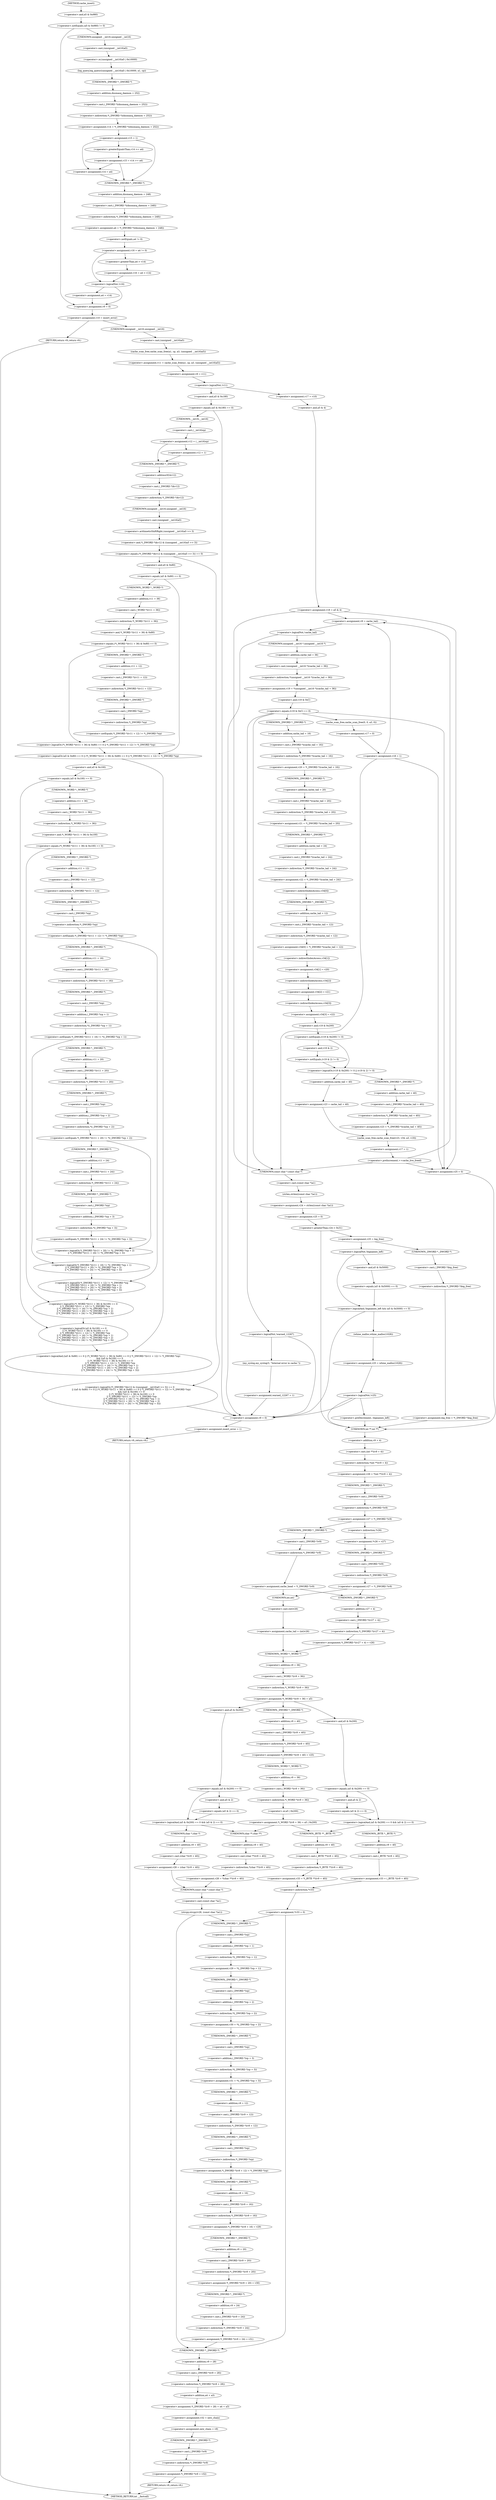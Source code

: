 digraph cache_insert {  
"1000159" [label = "(<operator>.notEquals,(a5 & 0x980) != 0)" ]
"1000160" [label = "(<operator>.and,a5 & 0x980)" ]
"1000165" [label = "(log_query,log_query((unsigned __int16)a5 | 0x10000, a1, cp))" ]
"1000166" [label = "(<operator>.or,(unsigned __int16)a5 | 0x10000)" ]
"1000167" [label = "(<operator>.cast,(unsigned __int16)a5)" ]
"1000168" [label = "(UNKNOWN,unsigned __int16,unsigned __int16)" ]
"1000173" [label = "(<operator>.assignment,v14 = *(_DWORD *)(dnsmasq_daemon + 252))" ]
"1000175" [label = "(<operator>.indirection,*(_DWORD *)(dnsmasq_daemon + 252))" ]
"1000176" [label = "(<operator>.cast,(_DWORD *)(dnsmasq_daemon + 252))" ]
"1000177" [label = "(UNKNOWN,_DWORD *,_DWORD *)" ]
"1000178" [label = "(<operator>.addition,dnsmasq_daemon + 252)" ]
"1000181" [label = "(<operator>.assignment,v15 = 1)" ]
"1000186" [label = "(<operator>.assignment,v15 = v14 >= a4)" ]
"1000188" [label = "(<operator>.greaterEqualsThan,v14 >= a4)" ]
"1000193" [label = "(<operator>.assignment,v14 = a4)" ]
"1000196" [label = "(<operator>.assignment,a4 = *(_DWORD *)(dnsmasq_daemon + 248))" ]
"1000198" [label = "(<operator>.indirection,*(_DWORD *)(dnsmasq_daemon + 248))" ]
"1000199" [label = "(<operator>.cast,(_DWORD *)(dnsmasq_daemon + 248))" ]
"1000200" [label = "(UNKNOWN,_DWORD *,_DWORD *)" ]
"1000201" [label = "(<operator>.addition,dnsmasq_daemon + 248)" ]
"1000204" [label = "(<operator>.assignment,v16 = a4 != 0)" ]
"1000206" [label = "(<operator>.notEquals,a4 != 0)" ]
"1000211" [label = "(<operator>.assignment,v16 = a4 > v14)" ]
"1000213" [label = "(<operator>.greaterThan,a4 > v14)" ]
"1000217" [label = "(<operator>.logicalNot,!v16)" ]
"1000219" [label = "(<operator>.assignment,a4 = v14)" ]
"1000222" [label = "(<operator>.assignment,v9 = 0)" ]
"1000225" [label = "(<operator>.assignment,v10 = insert_error)" ]
"1000230" [label = "(RETURN,return v9;,return v9;)" ]
"1000232" [label = "(<operator>.assignment,v11 = cache_scan_free(a1, cp, a3, (unsigned __int16)a5))" ]
"1000234" [label = "(cache_scan_free,cache_scan_free(a1, cp, a3, (unsigned __int16)a5))" ]
"1000238" [label = "(<operator>.cast,(unsigned __int16)a5)" ]
"1000239" [label = "(UNKNOWN,unsigned __int16,unsigned __int16)" ]
"1000241" [label = "(<operator>.assignment,v9 = v11)" ]
"1000245" [label = "(<operator>.logicalNot,!v11)" ]
"1000248" [label = "(<operator>.assignment,v17 = v10)" ]
"1000251" [label = "(<operator>.assignment,v18 = a5 & 4)" ]
"1000253" [label = "(<operator>.and,a5 & 4)" ]
"1000259" [label = "(<operator>.assignment,v9 = cache_tail)" ]
"1000263" [label = "(<operator>.logicalNot,!cache_tail)" ]
"1000266" [label = "(<operator>.assignment,v19 = *(unsigned __int16 *)(cache_tail + 36))" ]
"1000268" [label = "(<operator>.indirection,*(unsigned __int16 *)(cache_tail + 36))" ]
"1000269" [label = "(<operator>.cast,(unsigned __int16 *)(cache_tail + 36))" ]
"1000270" [label = "(UNKNOWN,unsigned __int16 *,unsigned __int16 *)" ]
"1000271" [label = "(<operator>.addition,cache_tail + 36)" ]
"1000275" [label = "(<operator>.equals,(v19 & 0xC) == 0)" ]
"1000276" [label = "(<operator>.and,v19 & 0xC)" ]
"1000285" [label = "(<operator>.logicalNot,!warned_12267)" ]
"1000288" [label = "(my_syslog,my_syslog(3, \"Internal error in cache.\"))" ]
"1000291" [label = "(<operator>.assignment,warned_12267 = 1)" ]
"1000298" [label = "(<operator>.assignment,v20 = *(_DWORD *)(cache_tail + 16))" ]
"1000300" [label = "(<operator>.indirection,*(_DWORD *)(cache_tail + 16))" ]
"1000301" [label = "(<operator>.cast,(_DWORD *)(cache_tail + 16))" ]
"1000302" [label = "(UNKNOWN,_DWORD *,_DWORD *)" ]
"1000303" [label = "(<operator>.addition,cache_tail + 16)" ]
"1000306" [label = "(<operator>.assignment,v21 = *(_DWORD *)(cache_tail + 20))" ]
"1000308" [label = "(<operator>.indirection,*(_DWORD *)(cache_tail + 20))" ]
"1000309" [label = "(<operator>.cast,(_DWORD *)(cache_tail + 20))" ]
"1000310" [label = "(UNKNOWN,_DWORD *,_DWORD *)" ]
"1000311" [label = "(<operator>.addition,cache_tail + 20)" ]
"1000314" [label = "(<operator>.assignment,v22 = *(_DWORD *)(cache_tail + 24))" ]
"1000316" [label = "(<operator>.indirection,*(_DWORD *)(cache_tail + 24))" ]
"1000317" [label = "(<operator>.cast,(_DWORD *)(cache_tail + 24))" ]
"1000318" [label = "(UNKNOWN,_DWORD *,_DWORD *)" ]
"1000319" [label = "(<operator>.addition,cache_tail + 24)" ]
"1000322" [label = "(<operator>.assignment,v34[0] = *(_DWORD *)(cache_tail + 12))" ]
"1000323" [label = "(<operator>.indirectIndexAccess,v34[0])" ]
"1000326" [label = "(<operator>.indirection,*(_DWORD *)(cache_tail + 12))" ]
"1000327" [label = "(<operator>.cast,(_DWORD *)(cache_tail + 12))" ]
"1000328" [label = "(UNKNOWN,_DWORD *,_DWORD *)" ]
"1000329" [label = "(<operator>.addition,cache_tail + 12)" ]
"1000332" [label = "(<operator>.assignment,v34[1] = v20)" ]
"1000333" [label = "(<operator>.indirectIndexAccess,v34[1])" ]
"1000337" [label = "(<operator>.assignment,v34[2] = v21)" ]
"1000338" [label = "(<operator>.indirectIndexAccess,v34[2])" ]
"1000342" [label = "(<operator>.assignment,v34[3] = v22)" ]
"1000343" [label = "(<operator>.indirectIndexAccess,v34[3])" ]
"1000348" [label = "(<operator>.logicalOr,(v19 & 0x200) != 0 || (v19 & 2) != 0)" ]
"1000349" [label = "(<operator>.notEquals,(v19 & 0x200) != 0)" ]
"1000350" [label = "(<operator>.and,v19 & 0x200)" ]
"1000354" [label = "(<operator>.notEquals,(v19 & 2) != 0)" ]
"1000355" [label = "(<operator>.and,v19 & 2)" ]
"1000359" [label = "(<operator>.assignment,v23 = *(_DWORD *)(cache_tail + 40))" ]
"1000361" [label = "(<operator>.indirection,*(_DWORD *)(cache_tail + 40))" ]
"1000362" [label = "(<operator>.cast,(_DWORD *)(cache_tail + 40))" ]
"1000363" [label = "(UNKNOWN,_DWORD *,_DWORD *)" ]
"1000364" [label = "(<operator>.addition,cache_tail + 40)" ]
"1000368" [label = "(<operator>.assignment,v23 = cache_tail + 40)" ]
"1000370" [label = "(<operator>.addition,cache_tail + 40)" ]
"1000373" [label = "(cache_scan_free,cache_scan_free(v23, v34, a3, v19))" ]
"1000378" [label = "(<operator>.assignment,v17 = 1)" ]
"1000381" [label = "(<operator>.preIncrement,++cache_live_freed)" ]
"1000385" [label = "(cache_scan_free,cache_scan_free(0, 0, a3, 0))" ]
"1000390" [label = "(<operator>.assignment,v17 = 0)" ]
"1000393" [label = "(<operator>.assignment,v18 = 1)" ]
"1000399" [label = "(<operator>.assignment,v24 = strlen((const char *)a1))" ]
"1000401" [label = "(strlen,strlen((const char *)a1))" ]
"1000402" [label = "(<operator>.cast,(const char *)a1)" ]
"1000403" [label = "(UNKNOWN,const char *,const char *)" ]
"1000405" [label = "(<operator>.assignment,v25 = 0)" ]
"1000409" [label = "(<operator>.greaterThan,v24 > 0x31)" ]
"1000413" [label = "(<operator>.assignment,v25 = big_free)" ]
"1000419" [label = "(<operator>.assignment,big_free = *(_DWORD *)big_free)" ]
"1000421" [label = "(<operator>.indirection,*(_DWORD *)big_free)" ]
"1000422" [label = "(<operator>.cast,(_DWORD *)big_free)" ]
"1000423" [label = "(UNKNOWN,_DWORD *,_DWORD *)" ]
"1000428" [label = "(<operator>.logicalAnd,!bignames_left && (a5 & 0x5000) == 0)" ]
"1000429" [label = "(<operator>.logicalNot,!bignames_left)" ]
"1000431" [label = "(<operator>.equals,(a5 & 0x5000) == 0)" ]
"1000432" [label = "(<operator>.and,a5 & 0x5000)" ]
"1000437" [label = "(<operator>.assignment,v25 = whine_malloc(1028))" ]
"1000439" [label = "(whine_malloc,whine_malloc(1028))" ]
"1000442" [label = "(<operator>.logicalNot,!v25)" ]
"1000447" [label = "(<operator>.preDecrement,--bignames_left)" ]
"1000451" [label = "(<operator>.assignment,v25 = 0)" ]
"1000454" [label = "(<operator>.assignment,v26 = *(int **)(v9 + 4))" ]
"1000456" [label = "(<operator>.indirection,*(int **)(v9 + 4))" ]
"1000457" [label = "(<operator>.cast,(int **)(v9 + 4))" ]
"1000458" [label = "(UNKNOWN,int **,int **)" ]
"1000459" [label = "(<operator>.addition,v9 + 4)" ]
"1000462" [label = "(<operator>.assignment,v27 = *(_DWORD *)v9)" ]
"1000464" [label = "(<operator>.indirection,*(_DWORD *)v9)" ]
"1000465" [label = "(<operator>.cast,(_DWORD *)v9)" ]
"1000466" [label = "(UNKNOWN,_DWORD *,_DWORD *)" ]
"1000471" [label = "(<operator>.assignment,*v26 = v27)" ]
"1000472" [label = "(<operator>.indirection,*v26)" ]
"1000475" [label = "(<operator>.assignment,v27 = *(_DWORD *)v9)" ]
"1000477" [label = "(<operator>.indirection,*(_DWORD *)v9)" ]
"1000478" [label = "(<operator>.cast,(_DWORD *)v9)" ]
"1000479" [label = "(UNKNOWN,_DWORD *,_DWORD *)" ]
"1000483" [label = "(<operator>.assignment,cache_head = *(_DWORD *)v9)" ]
"1000485" [label = "(<operator>.indirection,*(_DWORD *)v9)" ]
"1000486" [label = "(<operator>.cast,(_DWORD *)v9)" ]
"1000487" [label = "(UNKNOWN,_DWORD *,_DWORD *)" ]
"1000491" [label = "(<operator>.assignment,*(_DWORD *)(v27 + 4) = v26)" ]
"1000492" [label = "(<operator>.indirection,*(_DWORD *)(v27 + 4))" ]
"1000493" [label = "(<operator>.cast,(_DWORD *)(v27 + 4))" ]
"1000494" [label = "(UNKNOWN,_DWORD *,_DWORD *)" ]
"1000495" [label = "(<operator>.addition,v27 + 4)" ]
"1000500" [label = "(<operator>.assignment,cache_tail = (int)v26)" ]
"1000502" [label = "(<operator>.cast,(int)v26)" ]
"1000503" [label = "(UNKNOWN,int,int)" ]
"1000505" [label = "(<operator>.assignment,*(_WORD *)(v9 + 36) = a5)" ]
"1000506" [label = "(<operator>.indirection,*(_WORD *)(v9 + 36))" ]
"1000507" [label = "(<operator>.cast,(_WORD *)(v9 + 36))" ]
"1000508" [label = "(UNKNOWN,_WORD *,_WORD *)" ]
"1000509" [label = "(<operator>.addition,v9 + 36)" ]
"1000516" [label = "(<operator>.assignment,*(_DWORD *)(v9 + 40) = v25)" ]
"1000517" [label = "(<operator>.indirection,*(_DWORD *)(v9 + 40))" ]
"1000518" [label = "(<operator>.cast,(_DWORD *)(v9 + 40))" ]
"1000519" [label = "(UNKNOWN,_DWORD *,_DWORD *)" ]
"1000520" [label = "(<operator>.addition,v9 + 40)" ]
"1000524" [label = "(<operator>.assignment,*(_WORD *)(v9 + 36) = a5 | 0x200)" ]
"1000525" [label = "(<operator>.indirection,*(_WORD *)(v9 + 36))" ]
"1000526" [label = "(<operator>.cast,(_WORD *)(v9 + 36))" ]
"1000527" [label = "(UNKNOWN,_WORD *,_WORD *)" ]
"1000528" [label = "(<operator>.addition,v9 + 36)" ]
"1000531" [label = "(<operator>.or,a5 | 0x200)" ]
"1000543" [label = "(<operator>.logicalAnd,(a5 & 0x200) == 0 && (a5 & 2) == 0)" ]
"1000544" [label = "(<operator>.equals,(a5 & 0x200) == 0)" ]
"1000545" [label = "(<operator>.and,a5 & 0x200)" ]
"1000549" [label = "(<operator>.equals,(a5 & 2) == 0)" ]
"1000550" [label = "(<operator>.and,a5 & 2)" ]
"1000555" [label = "(<operator>.assignment,v28 = (char *)(v9 + 40))" ]
"1000557" [label = "(<operator>.cast,(char *)(v9 + 40))" ]
"1000558" [label = "(UNKNOWN,char *,char *)" ]
"1000559" [label = "(<operator>.addition,v9 + 40)" ]
"1000564" [label = "(<operator>.assignment,v28 = *(char **)(v9 + 40))" ]
"1000566" [label = "(<operator>.indirection,*(char **)(v9 + 40))" ]
"1000567" [label = "(<operator>.cast,(char **)(v9 + 40))" ]
"1000568" [label = "(UNKNOWN,char **,char **)" ]
"1000569" [label = "(<operator>.addition,v9 + 40)" ]
"1000573" [label = "(strcpy,strcpy(v28, (const char *)a1))" ]
"1000575" [label = "(<operator>.cast,(const char *)a1)" ]
"1000576" [label = "(UNKNOWN,const char *,const char *)" ]
"1000582" [label = "(<operator>.assignment,v29 = *((_DWORD *)cp + 1))" ]
"1000584" [label = "(<operator>.indirection,*((_DWORD *)cp + 1))" ]
"1000585" [label = "(<operator>.addition,(_DWORD *)cp + 1)" ]
"1000586" [label = "(<operator>.cast,(_DWORD *)cp)" ]
"1000587" [label = "(UNKNOWN,_DWORD *,_DWORD *)" ]
"1000590" [label = "(<operator>.assignment,v30 = *((_DWORD *)cp + 2))" ]
"1000592" [label = "(<operator>.indirection,*((_DWORD *)cp + 2))" ]
"1000593" [label = "(<operator>.addition,(_DWORD *)cp + 2)" ]
"1000594" [label = "(<operator>.cast,(_DWORD *)cp)" ]
"1000595" [label = "(UNKNOWN,_DWORD *,_DWORD *)" ]
"1000598" [label = "(<operator>.assignment,v31 = *((_DWORD *)cp + 3))" ]
"1000600" [label = "(<operator>.indirection,*((_DWORD *)cp + 3))" ]
"1000601" [label = "(<operator>.addition,(_DWORD *)cp + 3)" ]
"1000602" [label = "(<operator>.cast,(_DWORD *)cp)" ]
"1000603" [label = "(UNKNOWN,_DWORD *,_DWORD *)" ]
"1000606" [label = "(<operator>.assignment,*(_DWORD *)(v9 + 12) = *(_DWORD *)cp)" ]
"1000607" [label = "(<operator>.indirection,*(_DWORD *)(v9 + 12))" ]
"1000608" [label = "(<operator>.cast,(_DWORD *)(v9 + 12))" ]
"1000609" [label = "(UNKNOWN,_DWORD *,_DWORD *)" ]
"1000610" [label = "(<operator>.addition,v9 + 12)" ]
"1000613" [label = "(<operator>.indirection,*(_DWORD *)cp)" ]
"1000614" [label = "(<operator>.cast,(_DWORD *)cp)" ]
"1000615" [label = "(UNKNOWN,_DWORD *,_DWORD *)" ]
"1000617" [label = "(<operator>.assignment,*(_DWORD *)(v9 + 16) = v29)" ]
"1000618" [label = "(<operator>.indirection,*(_DWORD *)(v9 + 16))" ]
"1000619" [label = "(<operator>.cast,(_DWORD *)(v9 + 16))" ]
"1000620" [label = "(UNKNOWN,_DWORD *,_DWORD *)" ]
"1000621" [label = "(<operator>.addition,v9 + 16)" ]
"1000625" [label = "(<operator>.assignment,*(_DWORD *)(v9 + 20) = v30)" ]
"1000626" [label = "(<operator>.indirection,*(_DWORD *)(v9 + 20))" ]
"1000627" [label = "(<operator>.cast,(_DWORD *)(v9 + 20))" ]
"1000628" [label = "(UNKNOWN,_DWORD *,_DWORD *)" ]
"1000629" [label = "(<operator>.addition,v9 + 20)" ]
"1000633" [label = "(<operator>.assignment,*(_DWORD *)(v9 + 24) = v31)" ]
"1000634" [label = "(<operator>.indirection,*(_DWORD *)(v9 + 24))" ]
"1000635" [label = "(<operator>.cast,(_DWORD *)(v9 + 24))" ]
"1000636" [label = "(UNKNOWN,_DWORD *,_DWORD *)" ]
"1000637" [label = "(<operator>.addition,v9 + 24)" ]
"1000641" [label = "(<operator>.assignment,*(_DWORD *)(v9 + 28) = a4 + a3)" ]
"1000642" [label = "(<operator>.indirection,*(_DWORD *)(v9 + 28))" ]
"1000643" [label = "(<operator>.cast,(_DWORD *)(v9 + 28))" ]
"1000644" [label = "(UNKNOWN,_DWORD *,_DWORD *)" ]
"1000645" [label = "(<operator>.addition,v9 + 28)" ]
"1000648" [label = "(<operator>.addition,a4 + a3)" ]
"1000651" [label = "(<operator>.assignment,v32 = new_chain)" ]
"1000654" [label = "(<operator>.assignment,new_chain = v9)" ]
"1000657" [label = "(<operator>.assignment,*(_DWORD *)v9 = v32)" ]
"1000658" [label = "(<operator>.indirection,*(_DWORD *)v9)" ]
"1000659" [label = "(<operator>.cast,(_DWORD *)v9)" ]
"1000660" [label = "(UNKNOWN,_DWORD *,_DWORD *)" ]
"1000663" [label = "(RETURN,return v9;,return v9;)" ]
"1000666" [label = "(<operator>.logicalAnd,(a5 & 0x200) == 0 && (a5 & 2) == 0)" ]
"1000667" [label = "(<operator>.equals,(a5 & 0x200) == 0)" ]
"1000668" [label = "(<operator>.and,a5 & 0x200)" ]
"1000672" [label = "(<operator>.equals,(a5 & 2) == 0)" ]
"1000673" [label = "(<operator>.and,a5 & 2)" ]
"1000678" [label = "(<operator>.assignment,v33 = (_BYTE *)(v9 + 40))" ]
"1000680" [label = "(<operator>.cast,(_BYTE *)(v9 + 40))" ]
"1000681" [label = "(UNKNOWN,_BYTE *,_BYTE *)" ]
"1000682" [label = "(<operator>.addition,v9 + 40)" ]
"1000686" [label = "(<operator>.assignment,*v33 = 0)" ]
"1000687" [label = "(<operator>.indirection,*v33)" ]
"1000691" [label = "(<operator>.assignment,v33 = *(_BYTE **)(v9 + 40))" ]
"1000693" [label = "(<operator>.indirection,*(_BYTE **)(v9 + 40))" ]
"1000694" [label = "(<operator>.cast,(_BYTE **)(v9 + 40))" ]
"1000695" [label = "(UNKNOWN,_BYTE **,_BYTE **)" ]
"1000696" [label = "(<operator>.addition,v9 + 40)" ]
"1000701" [label = "(<operator>.equals,(a5 & 0x180) == 0)" ]
"1000702" [label = "(<operator>.and,a5 & 0x180)" ]
"1000707" [label = "(<operator>.assignment,v12 = (__int16)cp)" ]
"1000709" [label = "(<operator>.cast,(__int16)cp)" ]
"1000710" [label = "(UNKNOWN,__int16,__int16)" ]
"1000714" [label = "(<operator>.assignment,v12 = 1)" ]
"1000718" [label = "(<operator>.logicalOr,(*(_DWORD *)&v12 & ((unsigned __int16)a5 >> 3)) == 0\n    || ((a5 & 0x80) == 0 || (*(_WORD *)(v11 + 36) & 0x80) == 0 || *(_DWORD *)(v11 + 12) != *(_DWORD *)cp)\n    && ((a5 & 0x100) == 0\n     || (*(_WORD *)(v11 + 36) & 0x100) == 0\n     || *(_DWORD *)(v11 + 12) != *(_DWORD *)cp\n     || *(_DWORD *)(v11 + 16) != *((_DWORD *)cp + 1)\n     || *(_DWORD *)(v11 + 20) != *((_DWORD *)cp + 2)\n     || *(_DWORD *)(v11 + 24) != *((_DWORD *)cp + 3)))" ]
"1000719" [label = "(<operator>.equals,(*(_DWORD *)&v12 & ((unsigned __int16)a5 >> 3)) == 0)" ]
"1000720" [label = "(<operator>.and,*(_DWORD *)&v12 & ((unsigned __int16)a5 >> 3))" ]
"1000721" [label = "(<operator>.indirection,*(_DWORD *)&v12)" ]
"1000722" [label = "(<operator>.cast,(_DWORD *)&v12)" ]
"1000723" [label = "(UNKNOWN,_DWORD *,_DWORD *)" ]
"1000724" [label = "(<operator>.addressOf,&v12)" ]
"1000726" [label = "(<operator>.arithmeticShiftRight,(unsigned __int16)a5 >> 3)" ]
"1000727" [label = "(<operator>.cast,(unsigned __int16)a5)" ]
"1000728" [label = "(UNKNOWN,unsigned __int16,unsigned __int16)" ]
"1000732" [label = "(<operator>.logicalAnd,((a5 & 0x80) == 0 || (*(_WORD *)(v11 + 36) & 0x80) == 0 || *(_DWORD *)(v11 + 12) != *(_DWORD *)cp)\n    && ((a5 & 0x100) == 0\n     || (*(_WORD *)(v11 + 36) & 0x100) == 0\n     || *(_DWORD *)(v11 + 12) != *(_DWORD *)cp\n     || *(_DWORD *)(v11 + 16) != *((_DWORD *)cp + 1)\n     || *(_DWORD *)(v11 + 20) != *((_DWORD *)cp + 2)\n     || *(_DWORD *)(v11 + 24) != *((_DWORD *)cp + 3)))" ]
"1000733" [label = "(<operator>.logicalOr,(a5 & 0x80) == 0 || (*(_WORD *)(v11 + 36) & 0x80) == 0 || *(_DWORD *)(v11 + 12) != *(_DWORD *)cp)" ]
"1000734" [label = "(<operator>.equals,(a5 & 0x80) == 0)" ]
"1000735" [label = "(<operator>.and,a5 & 0x80)" ]
"1000739" [label = "(<operator>.logicalOr,(*(_WORD *)(v11 + 36) & 0x80) == 0 || *(_DWORD *)(v11 + 12) != *(_DWORD *)cp)" ]
"1000740" [label = "(<operator>.equals,(*(_WORD *)(v11 + 36) & 0x80) == 0)" ]
"1000741" [label = "(<operator>.and,*(_WORD *)(v11 + 36) & 0x80)" ]
"1000742" [label = "(<operator>.indirection,*(_WORD *)(v11 + 36))" ]
"1000743" [label = "(<operator>.cast,(_WORD *)(v11 + 36))" ]
"1000744" [label = "(UNKNOWN,_WORD *,_WORD *)" ]
"1000745" [label = "(<operator>.addition,v11 + 36)" ]
"1000750" [label = "(<operator>.notEquals,*(_DWORD *)(v11 + 12) != *(_DWORD *)cp)" ]
"1000751" [label = "(<operator>.indirection,*(_DWORD *)(v11 + 12))" ]
"1000752" [label = "(<operator>.cast,(_DWORD *)(v11 + 12))" ]
"1000753" [label = "(UNKNOWN,_DWORD *,_DWORD *)" ]
"1000754" [label = "(<operator>.addition,v11 + 12)" ]
"1000757" [label = "(<operator>.indirection,*(_DWORD *)cp)" ]
"1000758" [label = "(<operator>.cast,(_DWORD *)cp)" ]
"1000759" [label = "(UNKNOWN,_DWORD *,_DWORD *)" ]
"1000761" [label = "(<operator>.logicalOr,(a5 & 0x100) == 0\n     || (*(_WORD *)(v11 + 36) & 0x100) == 0\n     || *(_DWORD *)(v11 + 12) != *(_DWORD *)cp\n     || *(_DWORD *)(v11 + 16) != *((_DWORD *)cp + 1)\n     || *(_DWORD *)(v11 + 20) != *((_DWORD *)cp + 2)\n     || *(_DWORD *)(v11 + 24) != *((_DWORD *)cp + 3))" ]
"1000762" [label = "(<operator>.equals,(a5 & 0x100) == 0)" ]
"1000763" [label = "(<operator>.and,a5 & 0x100)" ]
"1000767" [label = "(<operator>.logicalOr,(*(_WORD *)(v11 + 36) & 0x100) == 0\n     || *(_DWORD *)(v11 + 12) != *(_DWORD *)cp\n     || *(_DWORD *)(v11 + 16) != *((_DWORD *)cp + 1)\n     || *(_DWORD *)(v11 + 20) != *((_DWORD *)cp + 2)\n     || *(_DWORD *)(v11 + 24) != *((_DWORD *)cp + 3))" ]
"1000768" [label = "(<operator>.equals,(*(_WORD *)(v11 + 36) & 0x100) == 0)" ]
"1000769" [label = "(<operator>.and,*(_WORD *)(v11 + 36) & 0x100)" ]
"1000770" [label = "(<operator>.indirection,*(_WORD *)(v11 + 36))" ]
"1000771" [label = "(<operator>.cast,(_WORD *)(v11 + 36))" ]
"1000772" [label = "(UNKNOWN,_WORD *,_WORD *)" ]
"1000773" [label = "(<operator>.addition,v11 + 36)" ]
"1000778" [label = "(<operator>.logicalOr,*(_DWORD *)(v11 + 12) != *(_DWORD *)cp\n     || *(_DWORD *)(v11 + 16) != *((_DWORD *)cp + 1)\n     || *(_DWORD *)(v11 + 20) != *((_DWORD *)cp + 2)\n     || *(_DWORD *)(v11 + 24) != *((_DWORD *)cp + 3))" ]
"1000779" [label = "(<operator>.notEquals,*(_DWORD *)(v11 + 12) != *(_DWORD *)cp)" ]
"1000780" [label = "(<operator>.indirection,*(_DWORD *)(v11 + 12))" ]
"1000781" [label = "(<operator>.cast,(_DWORD *)(v11 + 12))" ]
"1000782" [label = "(UNKNOWN,_DWORD *,_DWORD *)" ]
"1000783" [label = "(<operator>.addition,v11 + 12)" ]
"1000786" [label = "(<operator>.indirection,*(_DWORD *)cp)" ]
"1000787" [label = "(<operator>.cast,(_DWORD *)cp)" ]
"1000788" [label = "(UNKNOWN,_DWORD *,_DWORD *)" ]
"1000790" [label = "(<operator>.logicalOr,*(_DWORD *)(v11 + 16) != *((_DWORD *)cp + 1)\n     || *(_DWORD *)(v11 + 20) != *((_DWORD *)cp + 2)\n     || *(_DWORD *)(v11 + 24) != *((_DWORD *)cp + 3))" ]
"1000791" [label = "(<operator>.notEquals,*(_DWORD *)(v11 + 16) != *((_DWORD *)cp + 1))" ]
"1000792" [label = "(<operator>.indirection,*(_DWORD *)(v11 + 16))" ]
"1000793" [label = "(<operator>.cast,(_DWORD *)(v11 + 16))" ]
"1000794" [label = "(UNKNOWN,_DWORD *,_DWORD *)" ]
"1000795" [label = "(<operator>.addition,v11 + 16)" ]
"1000798" [label = "(<operator>.indirection,*((_DWORD *)cp + 1))" ]
"1000799" [label = "(<operator>.addition,(_DWORD *)cp + 1)" ]
"1000800" [label = "(<operator>.cast,(_DWORD *)cp)" ]
"1000801" [label = "(UNKNOWN,_DWORD *,_DWORD *)" ]
"1000804" [label = "(<operator>.logicalOr,*(_DWORD *)(v11 + 20) != *((_DWORD *)cp + 2)\n     || *(_DWORD *)(v11 + 24) != *((_DWORD *)cp + 3))" ]
"1000805" [label = "(<operator>.notEquals,*(_DWORD *)(v11 + 20) != *((_DWORD *)cp + 2))" ]
"1000806" [label = "(<operator>.indirection,*(_DWORD *)(v11 + 20))" ]
"1000807" [label = "(<operator>.cast,(_DWORD *)(v11 + 20))" ]
"1000808" [label = "(UNKNOWN,_DWORD *,_DWORD *)" ]
"1000809" [label = "(<operator>.addition,v11 + 20)" ]
"1000812" [label = "(<operator>.indirection,*((_DWORD *)cp + 2))" ]
"1000813" [label = "(<operator>.addition,(_DWORD *)cp + 2)" ]
"1000814" [label = "(<operator>.cast,(_DWORD *)cp)" ]
"1000815" [label = "(UNKNOWN,_DWORD *,_DWORD *)" ]
"1000818" [label = "(<operator>.notEquals,*(_DWORD *)(v11 + 24) != *((_DWORD *)cp + 3))" ]
"1000819" [label = "(<operator>.indirection,*(_DWORD *)(v11 + 24))" ]
"1000820" [label = "(<operator>.cast,(_DWORD *)(v11 + 24))" ]
"1000821" [label = "(UNKNOWN,_DWORD *,_DWORD *)" ]
"1000822" [label = "(<operator>.addition,v11 + 24)" ]
"1000825" [label = "(<operator>.indirection,*((_DWORD *)cp + 3))" ]
"1000826" [label = "(<operator>.addition,(_DWORD *)cp + 3)" ]
"1000827" [label = "(<operator>.cast,(_DWORD *)cp)" ]
"1000828" [label = "(UNKNOWN,_DWORD *,_DWORD *)" ]
"1000833" [label = "(<operator>.assignment,v9 = 0)" ]
"1000836" [label = "(<operator>.assignment,insert_error = 1)" ]
"1000839" [label = "(RETURN,return v9;,return v9;)" ]
"1000126" [label = "(METHOD,cache_insert)" ]
"1000841" [label = "(METHOD_RETURN,int __fastcall)" ]
  "1000159" -> "1000168" 
  "1000159" -> "1000222" 
  "1000160" -> "1000159" 
  "1000165" -> "1000177" 
  "1000166" -> "1000165" 
  "1000167" -> "1000166" 
  "1000168" -> "1000167" 
  "1000173" -> "1000181" 
  "1000175" -> "1000173" 
  "1000176" -> "1000175" 
  "1000177" -> "1000178" 
  "1000178" -> "1000176" 
  "1000181" -> "1000188" 
  "1000181" -> "1000193" 
  "1000181" -> "1000200" 
  "1000186" -> "1000193" 
  "1000186" -> "1000200" 
  "1000188" -> "1000186" 
  "1000193" -> "1000200" 
  "1000196" -> "1000206" 
  "1000198" -> "1000196" 
  "1000199" -> "1000198" 
  "1000200" -> "1000201" 
  "1000201" -> "1000199" 
  "1000204" -> "1000213" 
  "1000204" -> "1000217" 
  "1000206" -> "1000204" 
  "1000211" -> "1000217" 
  "1000213" -> "1000211" 
  "1000217" -> "1000219" 
  "1000217" -> "1000222" 
  "1000219" -> "1000222" 
  "1000222" -> "1000225" 
  "1000225" -> "1000230" 
  "1000225" -> "1000239" 
  "1000230" -> "1000841" 
  "1000232" -> "1000241" 
  "1000234" -> "1000232" 
  "1000238" -> "1000234" 
  "1000239" -> "1000238" 
  "1000241" -> "1000245" 
  "1000245" -> "1000248" 
  "1000245" -> "1000702" 
  "1000248" -> "1000253" 
  "1000251" -> "1000259" 
  "1000251" -> "1000403" 
  "1000251" -> "1000451" 
  "1000253" -> "1000251" 
  "1000259" -> "1000263" 
  "1000263" -> "1000833" 
  "1000263" -> "1000270" 
  "1000266" -> "1000276" 
  "1000268" -> "1000266" 
  "1000269" -> "1000268" 
  "1000270" -> "1000271" 
  "1000271" -> "1000269" 
  "1000275" -> "1000403" 
  "1000275" -> "1000451" 
  "1000275" -> "1000285" 
  "1000275" -> "1000302" 
  "1000275" -> "1000385" 
  "1000276" -> "1000275" 
  "1000285" -> "1000288" 
  "1000285" -> "1000833" 
  "1000288" -> "1000291" 
  "1000291" -> "1000833" 
  "1000298" -> "1000310" 
  "1000300" -> "1000298" 
  "1000301" -> "1000300" 
  "1000302" -> "1000303" 
  "1000303" -> "1000301" 
  "1000306" -> "1000318" 
  "1000308" -> "1000306" 
  "1000309" -> "1000308" 
  "1000310" -> "1000311" 
  "1000311" -> "1000309" 
  "1000314" -> "1000323" 
  "1000316" -> "1000314" 
  "1000317" -> "1000316" 
  "1000318" -> "1000319" 
  "1000319" -> "1000317" 
  "1000322" -> "1000333" 
  "1000323" -> "1000328" 
  "1000326" -> "1000322" 
  "1000327" -> "1000326" 
  "1000328" -> "1000329" 
  "1000329" -> "1000327" 
  "1000332" -> "1000338" 
  "1000333" -> "1000332" 
  "1000337" -> "1000343" 
  "1000338" -> "1000337" 
  "1000342" -> "1000350" 
  "1000343" -> "1000342" 
  "1000348" -> "1000363" 
  "1000348" -> "1000370" 
  "1000349" -> "1000348" 
  "1000349" -> "1000355" 
  "1000350" -> "1000349" 
  "1000354" -> "1000348" 
  "1000355" -> "1000354" 
  "1000359" -> "1000373" 
  "1000361" -> "1000359" 
  "1000362" -> "1000361" 
  "1000363" -> "1000364" 
  "1000364" -> "1000362" 
  "1000368" -> "1000373" 
  "1000370" -> "1000368" 
  "1000373" -> "1000378" 
  "1000378" -> "1000381" 
  "1000381" -> "1000259" 
  "1000381" -> "1000403" 
  "1000381" -> "1000451" 
  "1000385" -> "1000390" 
  "1000390" -> "1000393" 
  "1000393" -> "1000259" 
  "1000393" -> "1000403" 
  "1000393" -> "1000451" 
  "1000399" -> "1000405" 
  "1000401" -> "1000399" 
  "1000402" -> "1000401" 
  "1000403" -> "1000402" 
  "1000405" -> "1000409" 
  "1000409" -> "1000413" 
  "1000409" -> "1000458" 
  "1000413" -> "1000423" 
  "1000413" -> "1000429" 
  "1000419" -> "1000458" 
  "1000421" -> "1000419" 
  "1000422" -> "1000421" 
  "1000423" -> "1000422" 
  "1000428" -> "1000833" 
  "1000428" -> "1000439" 
  "1000429" -> "1000428" 
  "1000429" -> "1000432" 
  "1000431" -> "1000428" 
  "1000432" -> "1000431" 
  "1000437" -> "1000442" 
  "1000439" -> "1000437" 
  "1000442" -> "1000833" 
  "1000442" -> "1000447" 
  "1000442" -> "1000458" 
  "1000447" -> "1000458" 
  "1000451" -> "1000458" 
  "1000454" -> "1000466" 
  "1000456" -> "1000454" 
  "1000457" -> "1000456" 
  "1000458" -> "1000459" 
  "1000459" -> "1000457" 
  "1000462" -> "1000472" 
  "1000462" -> "1000487" 
  "1000464" -> "1000462" 
  "1000465" -> "1000464" 
  "1000466" -> "1000465" 
  "1000471" -> "1000479" 
  "1000472" -> "1000471" 
  "1000475" -> "1000494" 
  "1000475" -> "1000503" 
  "1000477" -> "1000475" 
  "1000478" -> "1000477" 
  "1000479" -> "1000478" 
  "1000483" -> "1000494" 
  "1000483" -> "1000503" 
  "1000485" -> "1000483" 
  "1000486" -> "1000485" 
  "1000487" -> "1000486" 
  "1000491" -> "1000508" 
  "1000492" -> "1000491" 
  "1000493" -> "1000492" 
  "1000494" -> "1000495" 
  "1000495" -> "1000493" 
  "1000500" -> "1000508" 
  "1000502" -> "1000500" 
  "1000503" -> "1000502" 
  "1000505" -> "1000519" 
  "1000505" -> "1000545" 
  "1000505" -> "1000668" 
  "1000506" -> "1000505" 
  "1000507" -> "1000506" 
  "1000508" -> "1000509" 
  "1000509" -> "1000507" 
  "1000516" -> "1000527" 
  "1000517" -> "1000516" 
  "1000518" -> "1000517" 
  "1000519" -> "1000520" 
  "1000520" -> "1000518" 
  "1000524" -> "1000568" 
  "1000524" -> "1000695" 
  "1000525" -> "1000531" 
  "1000526" -> "1000525" 
  "1000527" -> "1000528" 
  "1000528" -> "1000526" 
  "1000531" -> "1000524" 
  "1000543" -> "1000558" 
  "1000543" -> "1000568" 
  "1000544" -> "1000543" 
  "1000544" -> "1000550" 
  "1000545" -> "1000544" 
  "1000549" -> "1000543" 
  "1000550" -> "1000549" 
  "1000555" -> "1000576" 
  "1000557" -> "1000555" 
  "1000558" -> "1000559" 
  "1000559" -> "1000557" 
  "1000564" -> "1000576" 
  "1000566" -> "1000564" 
  "1000567" -> "1000566" 
  "1000568" -> "1000569" 
  "1000569" -> "1000567" 
  "1000573" -> "1000644" 
  "1000573" -> "1000587" 
  "1000575" -> "1000573" 
  "1000576" -> "1000575" 
  "1000582" -> "1000595" 
  "1000584" -> "1000582" 
  "1000585" -> "1000584" 
  "1000586" -> "1000585" 
  "1000587" -> "1000586" 
  "1000590" -> "1000603" 
  "1000592" -> "1000590" 
  "1000593" -> "1000592" 
  "1000594" -> "1000593" 
  "1000595" -> "1000594" 
  "1000598" -> "1000609" 
  "1000600" -> "1000598" 
  "1000601" -> "1000600" 
  "1000602" -> "1000601" 
  "1000603" -> "1000602" 
  "1000606" -> "1000620" 
  "1000607" -> "1000615" 
  "1000608" -> "1000607" 
  "1000609" -> "1000610" 
  "1000610" -> "1000608" 
  "1000613" -> "1000606" 
  "1000614" -> "1000613" 
  "1000615" -> "1000614" 
  "1000617" -> "1000628" 
  "1000618" -> "1000617" 
  "1000619" -> "1000618" 
  "1000620" -> "1000621" 
  "1000621" -> "1000619" 
  "1000625" -> "1000636" 
  "1000626" -> "1000625" 
  "1000627" -> "1000626" 
  "1000628" -> "1000629" 
  "1000629" -> "1000627" 
  "1000633" -> "1000644" 
  "1000634" -> "1000633" 
  "1000635" -> "1000634" 
  "1000636" -> "1000637" 
  "1000637" -> "1000635" 
  "1000641" -> "1000651" 
  "1000642" -> "1000648" 
  "1000643" -> "1000642" 
  "1000644" -> "1000645" 
  "1000645" -> "1000643" 
  "1000648" -> "1000641" 
  "1000651" -> "1000654" 
  "1000654" -> "1000660" 
  "1000657" -> "1000663" 
  "1000658" -> "1000657" 
  "1000659" -> "1000658" 
  "1000660" -> "1000659" 
  "1000663" -> "1000841" 
  "1000666" -> "1000681" 
  "1000666" -> "1000695" 
  "1000667" -> "1000666" 
  "1000667" -> "1000673" 
  "1000668" -> "1000667" 
  "1000672" -> "1000666" 
  "1000673" -> "1000672" 
  "1000678" -> "1000687" 
  "1000680" -> "1000678" 
  "1000681" -> "1000682" 
  "1000682" -> "1000680" 
  "1000686" -> "1000644" 
  "1000686" -> "1000587" 
  "1000687" -> "1000686" 
  "1000691" -> "1000687" 
  "1000693" -> "1000691" 
  "1000694" -> "1000693" 
  "1000695" -> "1000696" 
  "1000696" -> "1000694" 
  "1000701" -> "1000833" 
  "1000701" -> "1000710" 
  "1000702" -> "1000701" 
  "1000707" -> "1000723" 
  "1000707" -> "1000714" 
  "1000709" -> "1000707" 
  "1000710" -> "1000709" 
  "1000714" -> "1000723" 
  "1000718" -> "1000833" 
  "1000718" -> "1000839" 
  "1000719" -> "1000718" 
  "1000719" -> "1000735" 
  "1000720" -> "1000719" 
  "1000721" -> "1000728" 
  "1000722" -> "1000721" 
  "1000723" -> "1000724" 
  "1000724" -> "1000722" 
  "1000726" -> "1000720" 
  "1000727" -> "1000726" 
  "1000728" -> "1000727" 
  "1000732" -> "1000718" 
  "1000733" -> "1000732" 
  "1000733" -> "1000763" 
  "1000734" -> "1000744" 
  "1000734" -> "1000733" 
  "1000735" -> "1000734" 
  "1000739" -> "1000733" 
  "1000740" -> "1000753" 
  "1000740" -> "1000739" 
  "1000741" -> "1000740" 
  "1000742" -> "1000741" 
  "1000743" -> "1000742" 
  "1000744" -> "1000745" 
  "1000745" -> "1000743" 
  "1000750" -> "1000739" 
  "1000751" -> "1000759" 
  "1000752" -> "1000751" 
  "1000753" -> "1000754" 
  "1000754" -> "1000752" 
  "1000757" -> "1000750" 
  "1000758" -> "1000757" 
  "1000759" -> "1000758" 
  "1000761" -> "1000732" 
  "1000762" -> "1000772" 
  "1000762" -> "1000761" 
  "1000763" -> "1000762" 
  "1000767" -> "1000761" 
  "1000768" -> "1000782" 
  "1000768" -> "1000767" 
  "1000769" -> "1000768" 
  "1000770" -> "1000769" 
  "1000771" -> "1000770" 
  "1000772" -> "1000773" 
  "1000773" -> "1000771" 
  "1000778" -> "1000767" 
  "1000779" -> "1000794" 
  "1000779" -> "1000778" 
  "1000780" -> "1000788" 
  "1000781" -> "1000780" 
  "1000782" -> "1000783" 
  "1000783" -> "1000781" 
  "1000786" -> "1000779" 
  "1000787" -> "1000786" 
  "1000788" -> "1000787" 
  "1000790" -> "1000778" 
  "1000791" -> "1000808" 
  "1000791" -> "1000790" 
  "1000792" -> "1000801" 
  "1000793" -> "1000792" 
  "1000794" -> "1000795" 
  "1000795" -> "1000793" 
  "1000798" -> "1000791" 
  "1000799" -> "1000798" 
  "1000800" -> "1000799" 
  "1000801" -> "1000800" 
  "1000804" -> "1000790" 
  "1000805" -> "1000821" 
  "1000805" -> "1000804" 
  "1000806" -> "1000815" 
  "1000807" -> "1000806" 
  "1000808" -> "1000809" 
  "1000809" -> "1000807" 
  "1000812" -> "1000805" 
  "1000813" -> "1000812" 
  "1000814" -> "1000813" 
  "1000815" -> "1000814" 
  "1000818" -> "1000804" 
  "1000819" -> "1000828" 
  "1000820" -> "1000819" 
  "1000821" -> "1000822" 
  "1000822" -> "1000820" 
  "1000825" -> "1000818" 
  "1000826" -> "1000825" 
  "1000827" -> "1000826" 
  "1000828" -> "1000827" 
  "1000833" -> "1000836" 
  "1000836" -> "1000839" 
  "1000839" -> "1000841" 
  "1000126" -> "1000160" 
}
